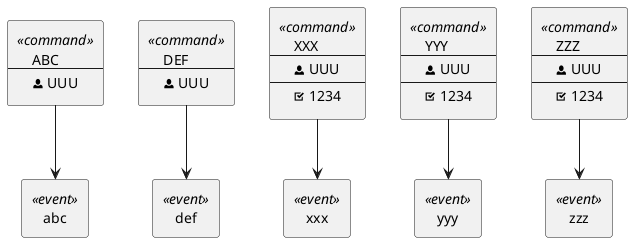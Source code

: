 @startuml
skinparam componentStyle rectangle
skinparam rectangle {
	backgroundColor<<event>> Orange
	backgroundColor<<command>> LightBlue
	backgroundColor<<external>> Pink
	backgroundColor<<document>> Green
	backgroundColor<<invariant>> Yellow
}
component C0 <<command>> [
ABC
---
<&person> UUU
]
component C1 <<event>> [
abc
]
C0 --> C1
component C2 <<command>> [
DEF
---
<&person> UUU
]
C0 -[hidden]right-> C2
component C3 <<event>> [
def
]
C2 --> C3
component C4 <<command>> [
XXX
---
<&person> UUU
---
<&task> 1234
]
C2 -[hidden]right-> C4
component C5 <<event>> [
xxx
]
C4 --> C5
component C6 <<command>> [
YYY
---
<&person> UUU
---
<&task> 1234
]
C4 -[hidden]right-> C6
component C7 <<event>> [
yyy
]
C6 --> C7
component C8 <<command>> [
ZZZ
---
<&person> UUU
---
<&task> 1234
]
C6 -[hidden]right-> C8
component C9 <<event>> [
zzz
]
C8 --> C9
@enduml
